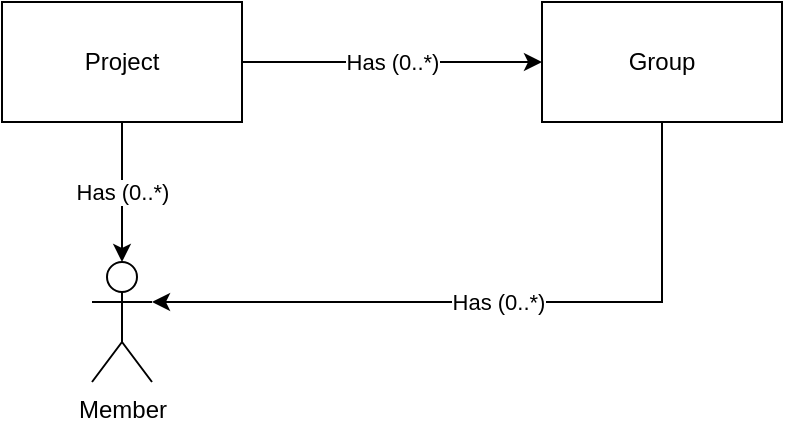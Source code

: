 <mxfile version="12.6.5" type="device"><diagram id="eLqBF_FyCnuWBTsgXfq_" name="Page-1"><mxGraphModel dx="1102" dy="1000" grid="1" gridSize="10" guides="1" tooltips="1" connect="1" arrows="1" fold="1" page="1" pageScale="1" pageWidth="850" pageHeight="1100" math="0" shadow="0"><root><mxCell id="0"/><mxCell id="1" parent="0"/><mxCell id="F4DX6Wltudv1r66ec7O5-9" value="Has (0..*)" style="edgeStyle=orthogonalEdgeStyle;rounded=0;orthogonalLoop=1;jettySize=auto;html=1;" edge="1" parent="1" source="F4DX6Wltudv1r66ec7O5-1" target="F4DX6Wltudv1r66ec7O5-3"><mxGeometry relative="1" as="geometry"/></mxCell><mxCell id="F4DX6Wltudv1r66ec7O5-12" value="Has (0..*)" style="edgeStyle=orthogonalEdgeStyle;rounded=0;orthogonalLoop=1;jettySize=auto;html=1;" edge="1" parent="1" source="F4DX6Wltudv1r66ec7O5-1" target="F4DX6Wltudv1r66ec7O5-11"><mxGeometry relative="1" as="geometry"/></mxCell><mxCell id="F4DX6Wltudv1r66ec7O5-1" value="Project" style="rounded=0;whiteSpace=wrap;html=1;" vertex="1" parent="1"><mxGeometry x="200" y="150" width="120" height="60" as="geometry"/></mxCell><mxCell id="F4DX6Wltudv1r66ec7O5-13" value="Has (0..*)" style="edgeStyle=orthogonalEdgeStyle;rounded=0;orthogonalLoop=1;jettySize=auto;html=1;entryX=1;entryY=0.333;entryDx=0;entryDy=0;entryPerimeter=0;" edge="1" parent="1" source="F4DX6Wltudv1r66ec7O5-11" target="F4DX6Wltudv1r66ec7O5-3"><mxGeometry relative="1" as="geometry"><Array as="points"><mxPoint x="530" y="300"/></Array></mxGeometry></mxCell><mxCell id="F4DX6Wltudv1r66ec7O5-11" value="Group" style="rounded=0;whiteSpace=wrap;html=1;" vertex="1" parent="1"><mxGeometry x="470" y="150" width="120" height="60" as="geometry"/></mxCell><mxCell id="F4DX6Wltudv1r66ec7O5-3" value="Member" style="shape=umlActor;verticalLabelPosition=bottom;labelBackgroundColor=#ffffff;verticalAlign=top;html=1;outlineConnect=0;" vertex="1" parent="1"><mxGeometry x="245" y="280" width="30" height="60" as="geometry"/></mxCell></root></mxGraphModel></diagram></mxfile>